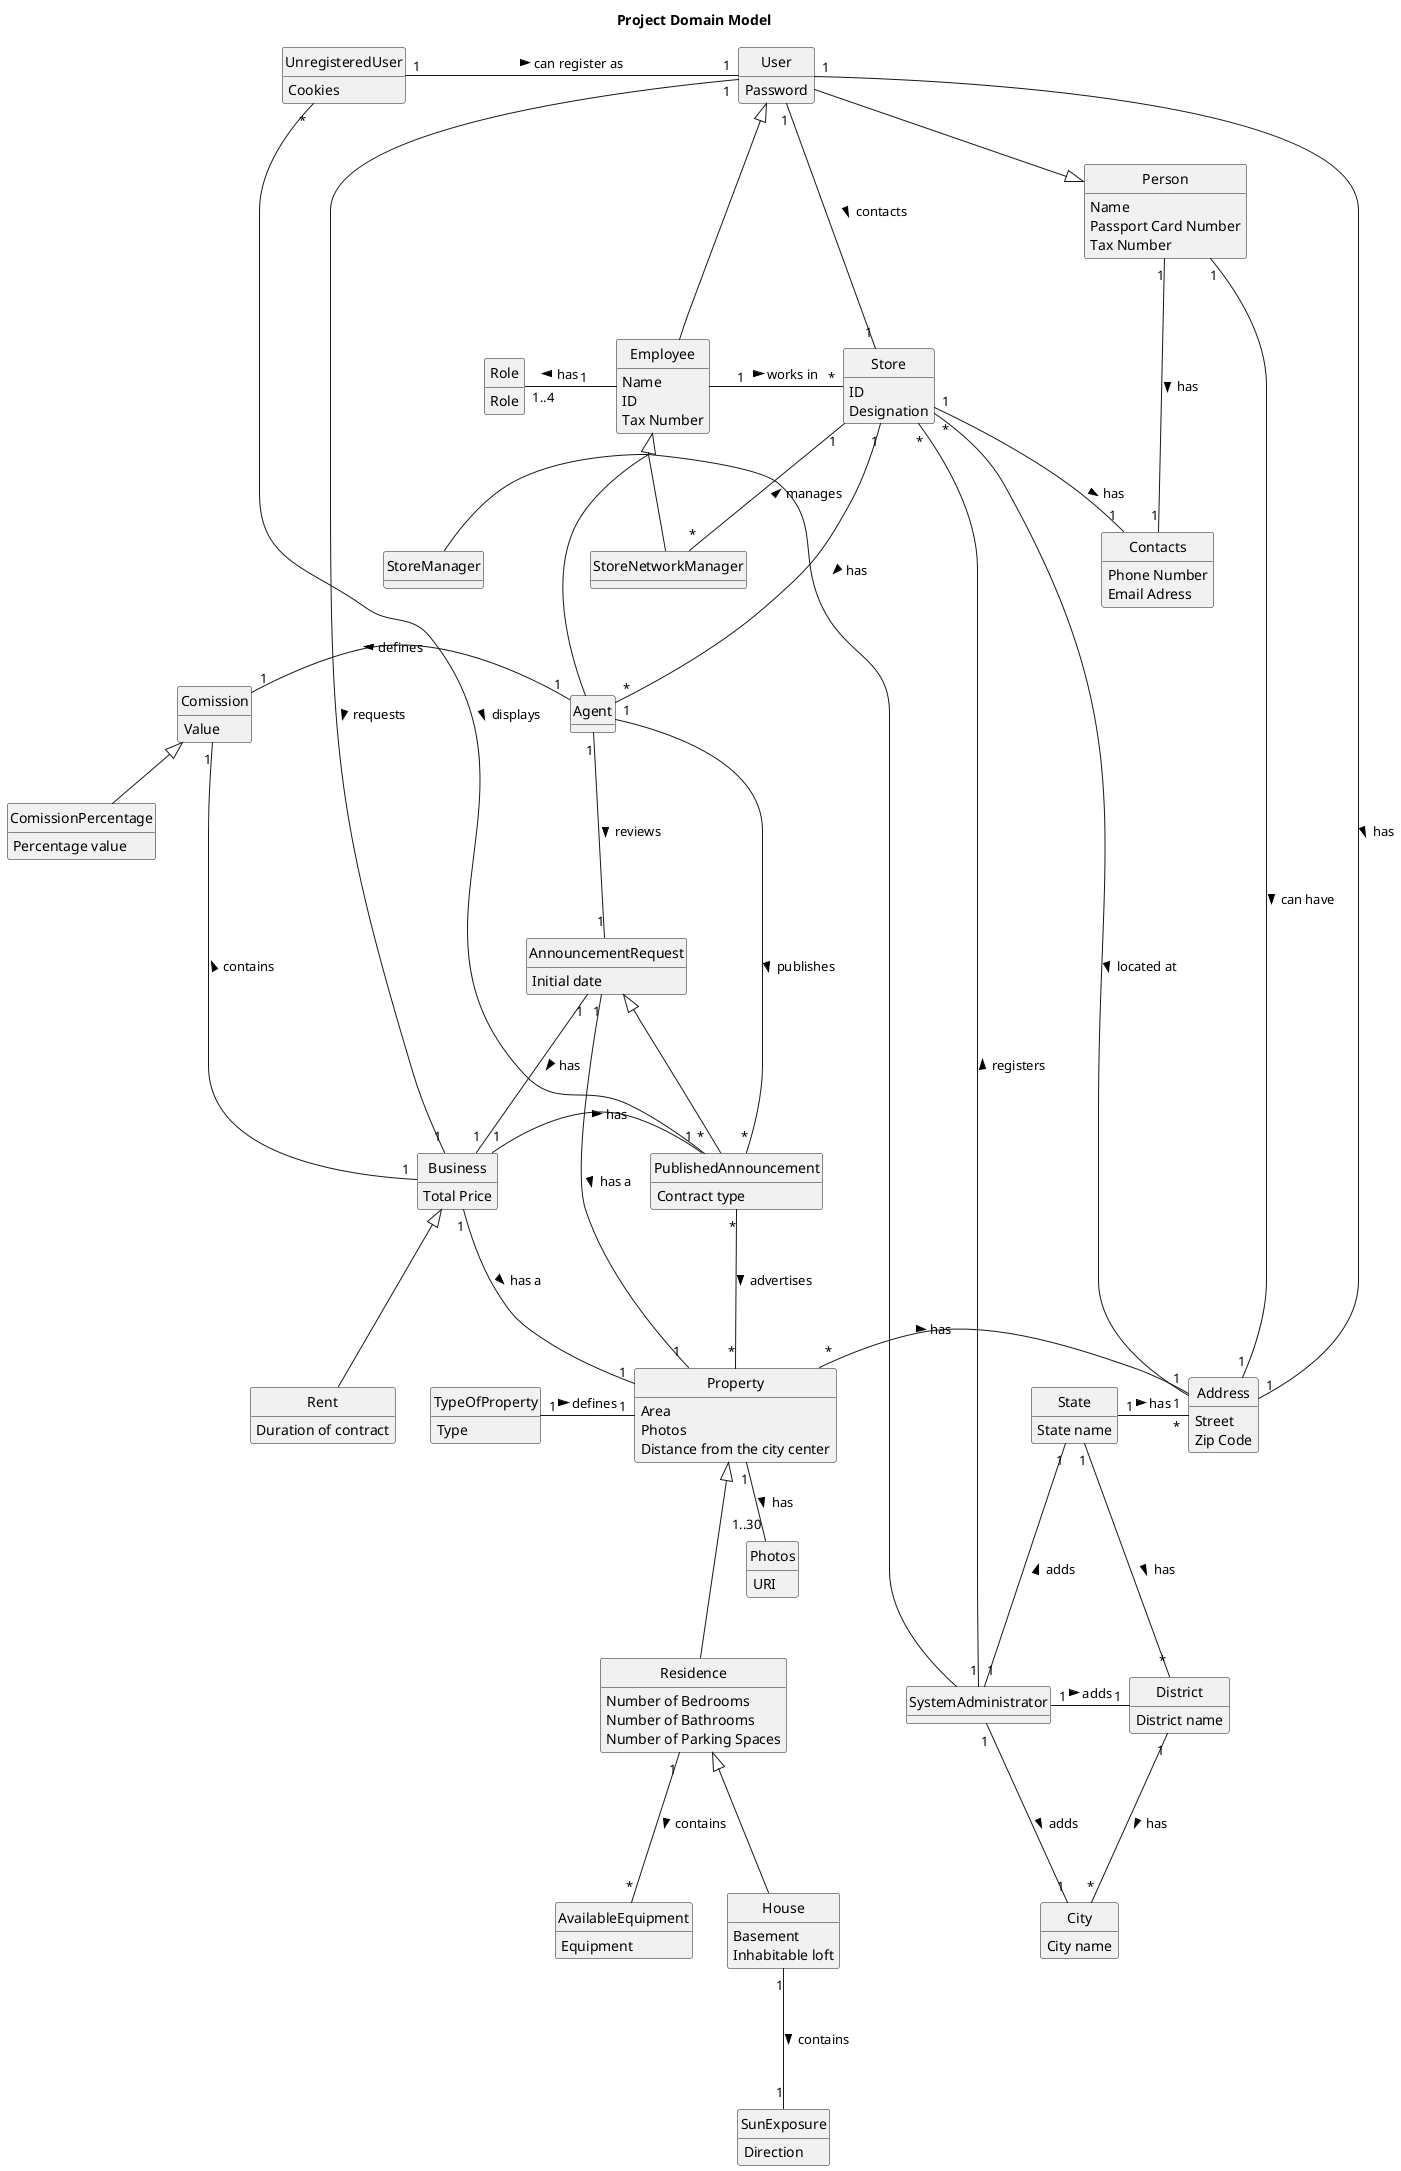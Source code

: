 @startuml

skinparam groupInheritance 2
skinparam monochrome true
skinparam packageStyle rectangle
skinparam shadowing false
skinparam classAttributeIconSize 0

hide circle
hide methods

title Project Domain Model

class UnregisteredUser {
    Cookies
}

class State {
    State name
}

class User {
    Password
}

class Person {
    Name
    Passport Card Number
    Tax Number
}

class District {
    District name
}

class City {
    City name
}

class Address {
    Street
    Zip Code
}

class Contacts {
    Phone Number
    Email Adress
}

class Store {
    ID
    Designation
}

class Employee {
    Name
    ID
    Tax Number
}

class Role {
    Role
}

class Photos {
    URI
}

class AvailableEquipment {
    Equipment
}

class ComissionPercentage {
    Percentage value
}

class Rent {
    Duration of contract
}

class AnnouncementRequest {
    Initial date
}

class PublishedAnnouncement {
    Contract type
}

class Business {
    Total Price
}

class Residence {
    Number of Bedrooms
    Number of Bathrooms
    Number of Parking Spaces
}

class TypeOfProperty{
    Type
}

class Property {
    Area
    Photos
    Distance from the city center
}

class House {
    Basement
    Inhabitable loft
}

class SunExposure {
    Direction
}

class Comission {
    Value
}

Comission "1" -- "1" Business : contains <
District "1" -right- "*" City : has >
House "1" --- "1" SunExposure : contains >
Property <|--- Residence
Property "*" -right- "1" Address : has >
PublishedAnnouncement "1" -left- "1" Business : has <
Property "1" -- "1..30" Photos : has >
PublishedAnnouncement "*" --- "*" Property: advertises >
Residence "1" --- "*" AvailableEquipment : contains >
Residence <|--- House
State "1" -right- "*" District : has >
State "1" -left- "*" Address : has >
TypeOfProperty "1" -right- "1" Property : defines >
UnregisteredUser "*" --- "*" PublishedAnnouncement: displays >
Store "1" -right-- "1" Contacts: has >
Address "1" -left-- "1" User: has <
User "1" -down-- "1" Store: contacts >
Agent "*" -up-- "1" Store: has <
Comission "1" -right-- "1" Agent: defines <
User "1" --- "1" Business: requests >
Property "1" --- "1" Business: has a <
AnnouncementRequest "1" --- "1" Business: has >
Agent "1" --- "1" AnnouncementRequest : reviews >
AnnouncementRequest "1" --- "1" Property: has a >
AnnouncementRequest  <|---  PublishedAnnouncement
PublishedAnnouncement "*" --- "1" Agent: publishes <
Business <|--- Rent
Comission <|-- ComissionPercentage
User <|-- Employee
Employee <|-- Agent
Employee <|-- StoreNetworkManager
Employee <|-- StoreManager
Employee <|-- SystemAdministrator
Store "*" - "1" Address : located at >
Employee "1" - "*" Store : works in >
Employee "1" -left "1..4" Role : has >
Store "1" -- "*" StoreNetworkManager : manages <
City "1" -up-- "1" SystemAdministrator: adds <
District "1" -left-- "1" SystemAdministrator: adds <
State "1" -down-- "1" SystemAdministrator: adds < 
UnregisteredUser "1" -right-- "1" User : can register as >
Person "1" -right-- "1" Address : can have >
Person "1" -down-- "1" Contacts : has >
Person <|-up- User
SystemAdministrator "1" -right-- "*" Store: registers >




@enduml